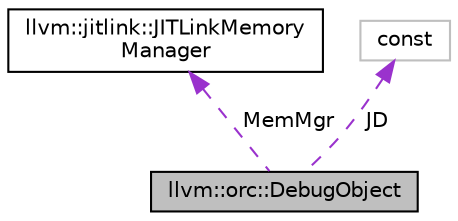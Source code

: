 digraph "llvm::orc::DebugObject"
{
 // LATEX_PDF_SIZE
  bgcolor="transparent";
  edge [fontname="Helvetica",fontsize="10",labelfontname="Helvetica",labelfontsize="10"];
  node [fontname="Helvetica",fontsize="10",shape=record];
  Node1 [label="llvm::orc::DebugObject",height=0.2,width=0.4,color="black", fillcolor="grey75", style="filled", fontcolor="black",tooltip="The plugin creates a debug object from when JITLink starts processing the corresponding LinkGraph."];
  Node2 -> Node1 [dir="back",color="darkorchid3",fontsize="10",style="dashed",label=" MemMgr" ,fontname="Helvetica"];
  Node2 [label="llvm::jitlink::JITLinkMemory\lManager",height=0.2,width=0.4,color="black",URL="$classllvm_1_1jitlink_1_1JITLinkMemoryManager.html",tooltip="Manages allocations of JIT memory."];
  Node3 -> Node1 [dir="back",color="darkorchid3",fontsize="10",style="dashed",label=" JD" ,fontname="Helvetica"];
  Node3 [label="const",height=0.2,width=0.4,color="grey75",tooltip=" "];
}
